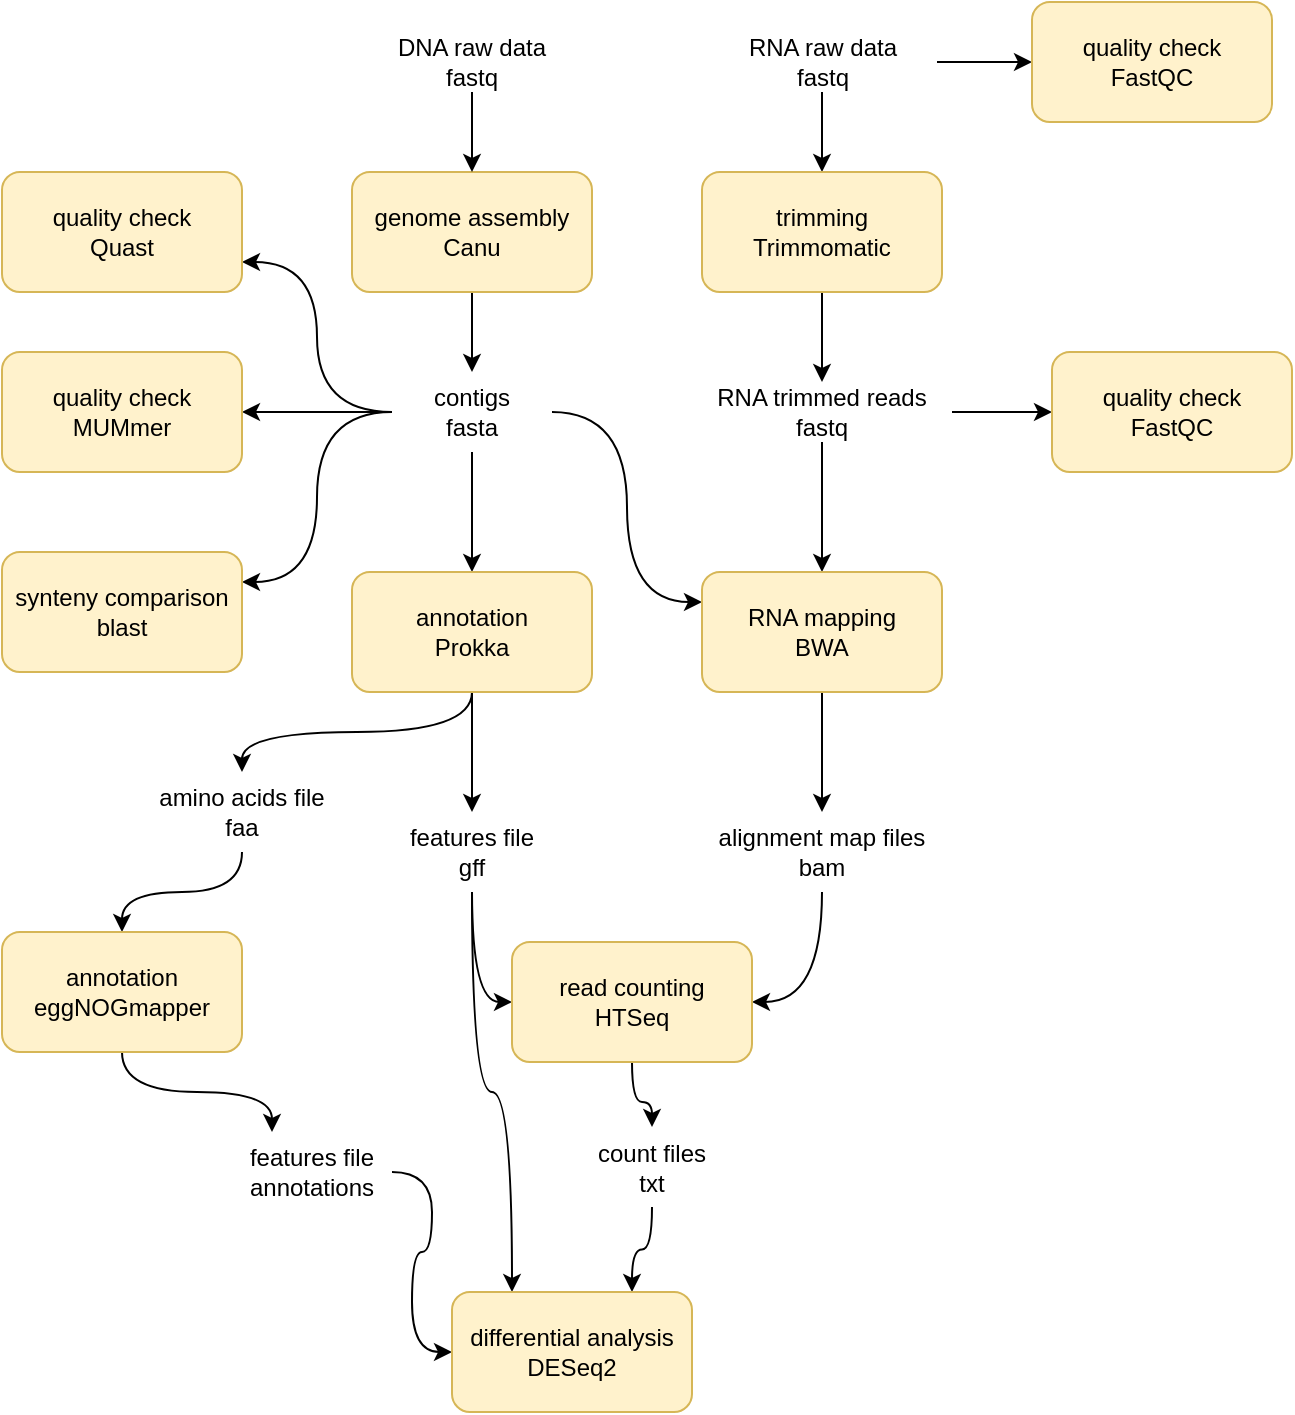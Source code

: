 <mxfile version="10.6.9" type="device"><diagram id="5fEFnYdksiCnNCBZ-2I5" name="Page-1"><mxGraphModel dx="1010" dy="533" grid="1" gridSize="10" guides="1" tooltips="1" connect="1" arrows="1" fold="1" page="1" pageScale="1" pageWidth="827" pageHeight="1169" math="0" shadow="0"><root><mxCell id="0"/><mxCell id="1" parent="0"/><mxCell id="wFn0r5sNN8tGnDoHVPUi-32" value="" style="edgeStyle=orthogonalEdgeStyle;rounded=0;orthogonalLoop=1;jettySize=auto;html=1;" edge="1" parent="1" source="wFn0r5sNN8tGnDoHVPUi-1" target="wFn0r5sNN8tGnDoHVPUi-7"><mxGeometry relative="1" as="geometry"/></mxCell><mxCell id="wFn0r5sNN8tGnDoHVPUi-1" value="genome assembly&lt;br&gt;Canu&lt;br&gt;" style="rounded=1;whiteSpace=wrap;html=1;fillColor=#fff2cc;strokeColor=#d6b656;" vertex="1" parent="1"><mxGeometry x="280" y="100" width="120" height="60" as="geometry"/></mxCell><mxCell id="wFn0r5sNN8tGnDoHVPUi-31" value="" style="edgeStyle=orthogonalEdgeStyle;rounded=0;orthogonalLoop=1;jettySize=auto;html=1;" edge="1" parent="1" source="wFn0r5sNN8tGnDoHVPUi-2" target="wFn0r5sNN8tGnDoHVPUi-1"><mxGeometry relative="1" as="geometry"/></mxCell><mxCell id="wFn0r5sNN8tGnDoHVPUi-2" value="DNA raw data&lt;br&gt;fastq&lt;br&gt;" style="text;html=1;strokeColor=none;fillColor=none;align=center;verticalAlign=middle;whiteSpace=wrap;rounded=0;" vertex="1" parent="1"><mxGeometry x="300" y="30" width="80" height="30" as="geometry"/></mxCell><mxCell id="wFn0r5sNN8tGnDoHVPUi-33" value="" style="edgeStyle=orthogonalEdgeStyle;rounded=0;orthogonalLoop=1;jettySize=auto;html=1;" edge="1" parent="1" source="wFn0r5sNN8tGnDoHVPUi-7" target="wFn0r5sNN8tGnDoHVPUi-14"><mxGeometry relative="1" as="geometry"/></mxCell><mxCell id="wFn0r5sNN8tGnDoHVPUi-34" style="edgeStyle=orthogonalEdgeStyle;rounded=0;orthogonalLoop=1;jettySize=auto;html=1;entryX=1;entryY=0.75;entryDx=0;entryDy=0;curved=1;" edge="1" parent="1" source="wFn0r5sNN8tGnDoHVPUi-7" target="wFn0r5sNN8tGnDoHVPUi-20"><mxGeometry relative="1" as="geometry"/></mxCell><mxCell id="wFn0r5sNN8tGnDoHVPUi-35" style="edgeStyle=orthogonalEdgeStyle;rounded=0;orthogonalLoop=1;jettySize=auto;html=1;entryX=1;entryY=0.25;entryDx=0;entryDy=0;curved=1;" edge="1" parent="1" source="wFn0r5sNN8tGnDoHVPUi-7" target="wFn0r5sNN8tGnDoHVPUi-26"><mxGeometry relative="1" as="geometry"/></mxCell><mxCell id="wFn0r5sNN8tGnDoHVPUi-46" value="" style="edgeStyle=orthogonalEdgeStyle;curved=1;rounded=0;orthogonalLoop=1;jettySize=auto;html=1;" edge="1" parent="1" source="wFn0r5sNN8tGnDoHVPUi-7" target="wFn0r5sNN8tGnDoHVPUi-11"><mxGeometry relative="1" as="geometry"/></mxCell><mxCell id="wFn0r5sNN8tGnDoHVPUi-69" style="edgeStyle=orthogonalEdgeStyle;curved=1;rounded=0;orthogonalLoop=1;jettySize=auto;html=1;entryX=0;entryY=0.25;entryDx=0;entryDy=0;" edge="1" parent="1" source="wFn0r5sNN8tGnDoHVPUi-7" target="wFn0r5sNN8tGnDoHVPUi-16"><mxGeometry relative="1" as="geometry"/></mxCell><mxCell id="wFn0r5sNN8tGnDoHVPUi-7" value="contigs&lt;br&gt;fasta&lt;br&gt;" style="text;html=1;strokeColor=none;fillColor=none;align=center;verticalAlign=middle;whiteSpace=wrap;rounded=0;" vertex="1" parent="1"><mxGeometry x="300" y="200" width="80" height="40" as="geometry"/></mxCell><mxCell id="wFn0r5sNN8tGnDoHVPUi-37" value="" style="edgeStyle=orthogonalEdgeStyle;curved=1;rounded=0;orthogonalLoop=1;jettySize=auto;html=1;" edge="1" parent="1" source="wFn0r5sNN8tGnDoHVPUi-8" target="wFn0r5sNN8tGnDoHVPUi-10"><mxGeometry relative="1" as="geometry"/></mxCell><mxCell id="wFn0r5sNN8tGnDoHVPUi-44" value="" style="edgeStyle=orthogonalEdgeStyle;curved=1;rounded=0;orthogonalLoop=1;jettySize=auto;html=1;" edge="1" parent="1" source="wFn0r5sNN8tGnDoHVPUi-8" target="wFn0r5sNN8tGnDoHVPUi-12"><mxGeometry relative="1" as="geometry"/></mxCell><mxCell id="wFn0r5sNN8tGnDoHVPUi-8" value="RNA raw data&lt;br&gt;fastq&lt;br&gt;" style="text;html=1;strokeColor=none;fillColor=none;align=center;verticalAlign=middle;whiteSpace=wrap;rounded=0;" vertex="1" parent="1"><mxGeometry x="457.5" y="30" width="115" height="30" as="geometry"/></mxCell><mxCell id="wFn0r5sNN8tGnDoHVPUi-43" value="" style="edgeStyle=orthogonalEdgeStyle;curved=1;rounded=0;orthogonalLoop=1;jettySize=auto;html=1;" edge="1" parent="1" source="wFn0r5sNN8tGnDoHVPUi-9" target="wFn0r5sNN8tGnDoHVPUi-16"><mxGeometry relative="1" as="geometry"/></mxCell><mxCell id="wFn0r5sNN8tGnDoHVPUi-45" value="" style="edgeStyle=orthogonalEdgeStyle;curved=1;rounded=0;orthogonalLoop=1;jettySize=auto;html=1;" edge="1" parent="1" source="wFn0r5sNN8tGnDoHVPUi-9" target="wFn0r5sNN8tGnDoHVPUi-13"><mxGeometry relative="1" as="geometry"/></mxCell><mxCell id="wFn0r5sNN8tGnDoHVPUi-9" value="RNA trimmed reads&lt;br&gt;fastq&lt;br&gt;" style="text;html=1;strokeColor=none;fillColor=none;align=center;verticalAlign=middle;whiteSpace=wrap;rounded=0;" vertex="1" parent="1"><mxGeometry x="450" y="205" width="130" height="30" as="geometry"/></mxCell><mxCell id="wFn0r5sNN8tGnDoHVPUi-42" style="edgeStyle=orthogonalEdgeStyle;curved=1;rounded=0;orthogonalLoop=1;jettySize=auto;html=1;entryX=0.5;entryY=0;entryDx=0;entryDy=0;" edge="1" parent="1" source="wFn0r5sNN8tGnDoHVPUi-10" target="wFn0r5sNN8tGnDoHVPUi-9"><mxGeometry relative="1" as="geometry"/></mxCell><mxCell id="wFn0r5sNN8tGnDoHVPUi-10" value="trimming&lt;br&gt;&lt;div&gt;&lt;span&gt;Trimmomatic&lt;/span&gt;&lt;/div&gt;" style="rounded=1;whiteSpace=wrap;html=1;fillColor=#fff2cc;strokeColor=#d6b656;" vertex="1" parent="1"><mxGeometry x="455" y="100" width="120" height="60" as="geometry"/></mxCell><mxCell id="wFn0r5sNN8tGnDoHVPUi-50" style="edgeStyle=orthogonalEdgeStyle;curved=1;rounded=0;orthogonalLoop=1;jettySize=auto;html=1;entryX=0.5;entryY=0;entryDx=0;entryDy=0;" edge="1" parent="1" source="wFn0r5sNN8tGnDoHVPUi-11" target="wFn0r5sNN8tGnDoHVPUi-15"><mxGeometry relative="1" as="geometry"/></mxCell><mxCell id="wFn0r5sNN8tGnDoHVPUi-51" style="edgeStyle=orthogonalEdgeStyle;curved=1;rounded=0;orthogonalLoop=1;jettySize=auto;html=1;" edge="1" parent="1" source="wFn0r5sNN8tGnDoHVPUi-11" target="wFn0r5sNN8tGnDoHVPUi-17"><mxGeometry relative="1" as="geometry"/></mxCell><mxCell id="wFn0r5sNN8tGnDoHVPUi-11" value="annotation&lt;br&gt;Prokka&lt;br&gt;" style="rounded=1;whiteSpace=wrap;html=1;fillColor=#fff2cc;strokeColor=#d6b656;" vertex="1" parent="1"><mxGeometry x="280" y="300" width="120" height="60" as="geometry"/></mxCell><mxCell id="wFn0r5sNN8tGnDoHVPUi-12" value="quality check&lt;br&gt;FastQC&lt;br&gt;" style="rounded=1;whiteSpace=wrap;html=1;fillColor=#fff2cc;strokeColor=#d6b656;" vertex="1" parent="1"><mxGeometry x="620" y="15" width="120" height="60" as="geometry"/></mxCell><mxCell id="wFn0r5sNN8tGnDoHVPUi-13" value="quality check&lt;br&gt;FastQC&lt;br&gt;" style="rounded=1;whiteSpace=wrap;html=1;fillColor=#fff2cc;strokeColor=#d6b656;" vertex="1" parent="1"><mxGeometry x="630" y="190" width="120" height="60" as="geometry"/></mxCell><mxCell id="wFn0r5sNN8tGnDoHVPUi-14" value="quality check&lt;br&gt;MUMmer&lt;br&gt;" style="rounded=1;whiteSpace=wrap;html=1;fillColor=#fff2cc;strokeColor=#d6b656;" vertex="1" parent="1"><mxGeometry x="105" y="190" width="120" height="60" as="geometry"/></mxCell><mxCell id="wFn0r5sNN8tGnDoHVPUi-59" style="edgeStyle=orthogonalEdgeStyle;curved=1;rounded=0;orthogonalLoop=1;jettySize=auto;html=1;entryX=0;entryY=0.5;entryDx=0;entryDy=0;" edge="1" parent="1" source="wFn0r5sNN8tGnDoHVPUi-15" target="wFn0r5sNN8tGnDoHVPUi-25"><mxGeometry relative="1" as="geometry"/></mxCell><mxCell id="wFn0r5sNN8tGnDoHVPUi-61" style="edgeStyle=orthogonalEdgeStyle;curved=1;rounded=0;orthogonalLoop=1;jettySize=auto;html=1;entryX=0.25;entryY=0;entryDx=0;entryDy=0;" edge="1" parent="1" source="wFn0r5sNN8tGnDoHVPUi-15" target="wFn0r5sNN8tGnDoHVPUi-30"><mxGeometry relative="1" as="geometry"/></mxCell><mxCell id="wFn0r5sNN8tGnDoHVPUi-15" value="features file&lt;br&gt;gff&lt;br&gt;" style="text;html=1;strokeColor=none;fillColor=none;align=center;verticalAlign=middle;whiteSpace=wrap;rounded=0;" vertex="1" parent="1"><mxGeometry x="300" y="420" width="80" height="40" as="geometry"/></mxCell><mxCell id="wFn0r5sNN8tGnDoHVPUi-56" value="" style="edgeStyle=orthogonalEdgeStyle;curved=1;rounded=0;orthogonalLoop=1;jettySize=auto;html=1;" edge="1" parent="1" source="wFn0r5sNN8tGnDoHVPUi-16" target="wFn0r5sNN8tGnDoHVPUi-24"><mxGeometry relative="1" as="geometry"/></mxCell><mxCell id="wFn0r5sNN8tGnDoHVPUi-16" value="RNA mapping&lt;br&gt;BWA&lt;br&gt;" style="rounded=1;whiteSpace=wrap;html=1;fillColor=#fff2cc;strokeColor=#d6b656;" vertex="1" parent="1"><mxGeometry x="455" y="300" width="120" height="60" as="geometry"/></mxCell><mxCell id="wFn0r5sNN8tGnDoHVPUi-52" value="" style="edgeStyle=orthogonalEdgeStyle;curved=1;rounded=0;orthogonalLoop=1;jettySize=auto;html=1;" edge="1" parent="1" source="wFn0r5sNN8tGnDoHVPUi-17" target="wFn0r5sNN8tGnDoHVPUi-19"><mxGeometry relative="1" as="geometry"/></mxCell><mxCell id="wFn0r5sNN8tGnDoHVPUi-17" value="amino acids file&lt;br&gt;faa&lt;br&gt;" style="text;html=1;strokeColor=none;fillColor=none;align=center;verticalAlign=middle;whiteSpace=wrap;rounded=0;" vertex="1" parent="1"><mxGeometry x="170" y="400" width="110" height="40" as="geometry"/></mxCell><mxCell id="wFn0r5sNN8tGnDoHVPUi-53" style="edgeStyle=orthogonalEdgeStyle;curved=1;rounded=0;orthogonalLoop=1;jettySize=auto;html=1;entryX=0.25;entryY=0;entryDx=0;entryDy=0;" edge="1" parent="1" source="wFn0r5sNN8tGnDoHVPUi-19" target="wFn0r5sNN8tGnDoHVPUi-21"><mxGeometry relative="1" as="geometry"/></mxCell><mxCell id="wFn0r5sNN8tGnDoHVPUi-19" value="annotation&lt;br&gt;&lt;div&gt;&lt;span&gt;eggNOGmapper&lt;/span&gt;&lt;/div&gt;" style="rounded=1;whiteSpace=wrap;html=1;fillColor=#fff2cc;strokeColor=#d6b656;" vertex="1" parent="1"><mxGeometry x="105" y="480" width="120" height="60" as="geometry"/></mxCell><mxCell id="wFn0r5sNN8tGnDoHVPUi-20" value="quality check&lt;br&gt;Quast&lt;br&gt;" style="rounded=1;whiteSpace=wrap;html=1;fillColor=#fff2cc;strokeColor=#d6b656;" vertex="1" parent="1"><mxGeometry x="105" y="100" width="120" height="60" as="geometry"/></mxCell><mxCell id="wFn0r5sNN8tGnDoHVPUi-68" style="edgeStyle=orthogonalEdgeStyle;curved=1;rounded=0;orthogonalLoop=1;jettySize=auto;html=1;entryX=0;entryY=0.5;entryDx=0;entryDy=0;" edge="1" parent="1" source="wFn0r5sNN8tGnDoHVPUi-21" target="wFn0r5sNN8tGnDoHVPUi-30"><mxGeometry relative="1" as="geometry"/></mxCell><mxCell id="wFn0r5sNN8tGnDoHVPUi-21" value="features file&lt;br&gt;annotations&lt;br&gt;" style="text;html=1;strokeColor=none;fillColor=none;align=center;verticalAlign=middle;whiteSpace=wrap;rounded=0;" vertex="1" parent="1"><mxGeometry x="220" y="580" width="80" height="40" as="geometry"/></mxCell><mxCell id="wFn0r5sNN8tGnDoHVPUi-58" style="edgeStyle=orthogonalEdgeStyle;curved=1;rounded=0;orthogonalLoop=1;jettySize=auto;html=1;entryX=1;entryY=0.5;entryDx=0;entryDy=0;" edge="1" parent="1" source="wFn0r5sNN8tGnDoHVPUi-24" target="wFn0r5sNN8tGnDoHVPUi-25"><mxGeometry relative="1" as="geometry"/></mxCell><mxCell id="wFn0r5sNN8tGnDoHVPUi-24" value="alignment map files&lt;br&gt;bam&lt;br&gt;" style="text;html=1;strokeColor=none;fillColor=none;align=center;verticalAlign=middle;whiteSpace=wrap;rounded=0;" vertex="1" parent="1"><mxGeometry x="445" y="420" width="140" height="40" as="geometry"/></mxCell><mxCell id="wFn0r5sNN8tGnDoHVPUi-65" style="edgeStyle=orthogonalEdgeStyle;curved=1;rounded=0;orthogonalLoop=1;jettySize=auto;html=1;" edge="1" parent="1" source="wFn0r5sNN8tGnDoHVPUi-25" target="wFn0r5sNN8tGnDoHVPUi-29"><mxGeometry relative="1" as="geometry"/></mxCell><mxCell id="wFn0r5sNN8tGnDoHVPUi-25" value="read counting&lt;br&gt;HTSeq&lt;br&gt;" style="rounded=1;whiteSpace=wrap;html=1;fillColor=#fff2cc;strokeColor=#d6b656;" vertex="1" parent="1"><mxGeometry x="360" y="485" width="120" height="60" as="geometry"/></mxCell><mxCell id="wFn0r5sNN8tGnDoHVPUi-26" value="synteny comparison&lt;br&gt;blast" style="rounded=1;whiteSpace=wrap;html=1;fillColor=#fff2cc;strokeColor=#d6b656;" vertex="1" parent="1"><mxGeometry x="105" y="290" width="120" height="60" as="geometry"/></mxCell><mxCell id="wFn0r5sNN8tGnDoHVPUi-62" style="edgeStyle=orthogonalEdgeStyle;curved=1;rounded=0;orthogonalLoop=1;jettySize=auto;html=1;entryX=0.75;entryY=0;entryDx=0;entryDy=0;" edge="1" parent="1" source="wFn0r5sNN8tGnDoHVPUi-29" target="wFn0r5sNN8tGnDoHVPUi-30"><mxGeometry relative="1" as="geometry"/></mxCell><mxCell id="wFn0r5sNN8tGnDoHVPUi-29" value="count files&lt;br&gt;txt&lt;br&gt;" style="text;html=1;strokeColor=none;fillColor=none;align=center;verticalAlign=middle;whiteSpace=wrap;rounded=0;" vertex="1" parent="1"><mxGeometry x="360" y="577.5" width="140" height="40" as="geometry"/></mxCell><mxCell id="wFn0r5sNN8tGnDoHVPUi-30" value="&lt;div&gt;&lt;span&gt;differential analysis&lt;/span&gt;&lt;/div&gt;DESeq2&lt;br&gt;" style="rounded=1;whiteSpace=wrap;html=1;fillColor=#fff2cc;strokeColor=#d6b656;" vertex="1" parent="1"><mxGeometry x="330" y="660" width="120" height="60" as="geometry"/></mxCell></root></mxGraphModel></diagram></mxfile>